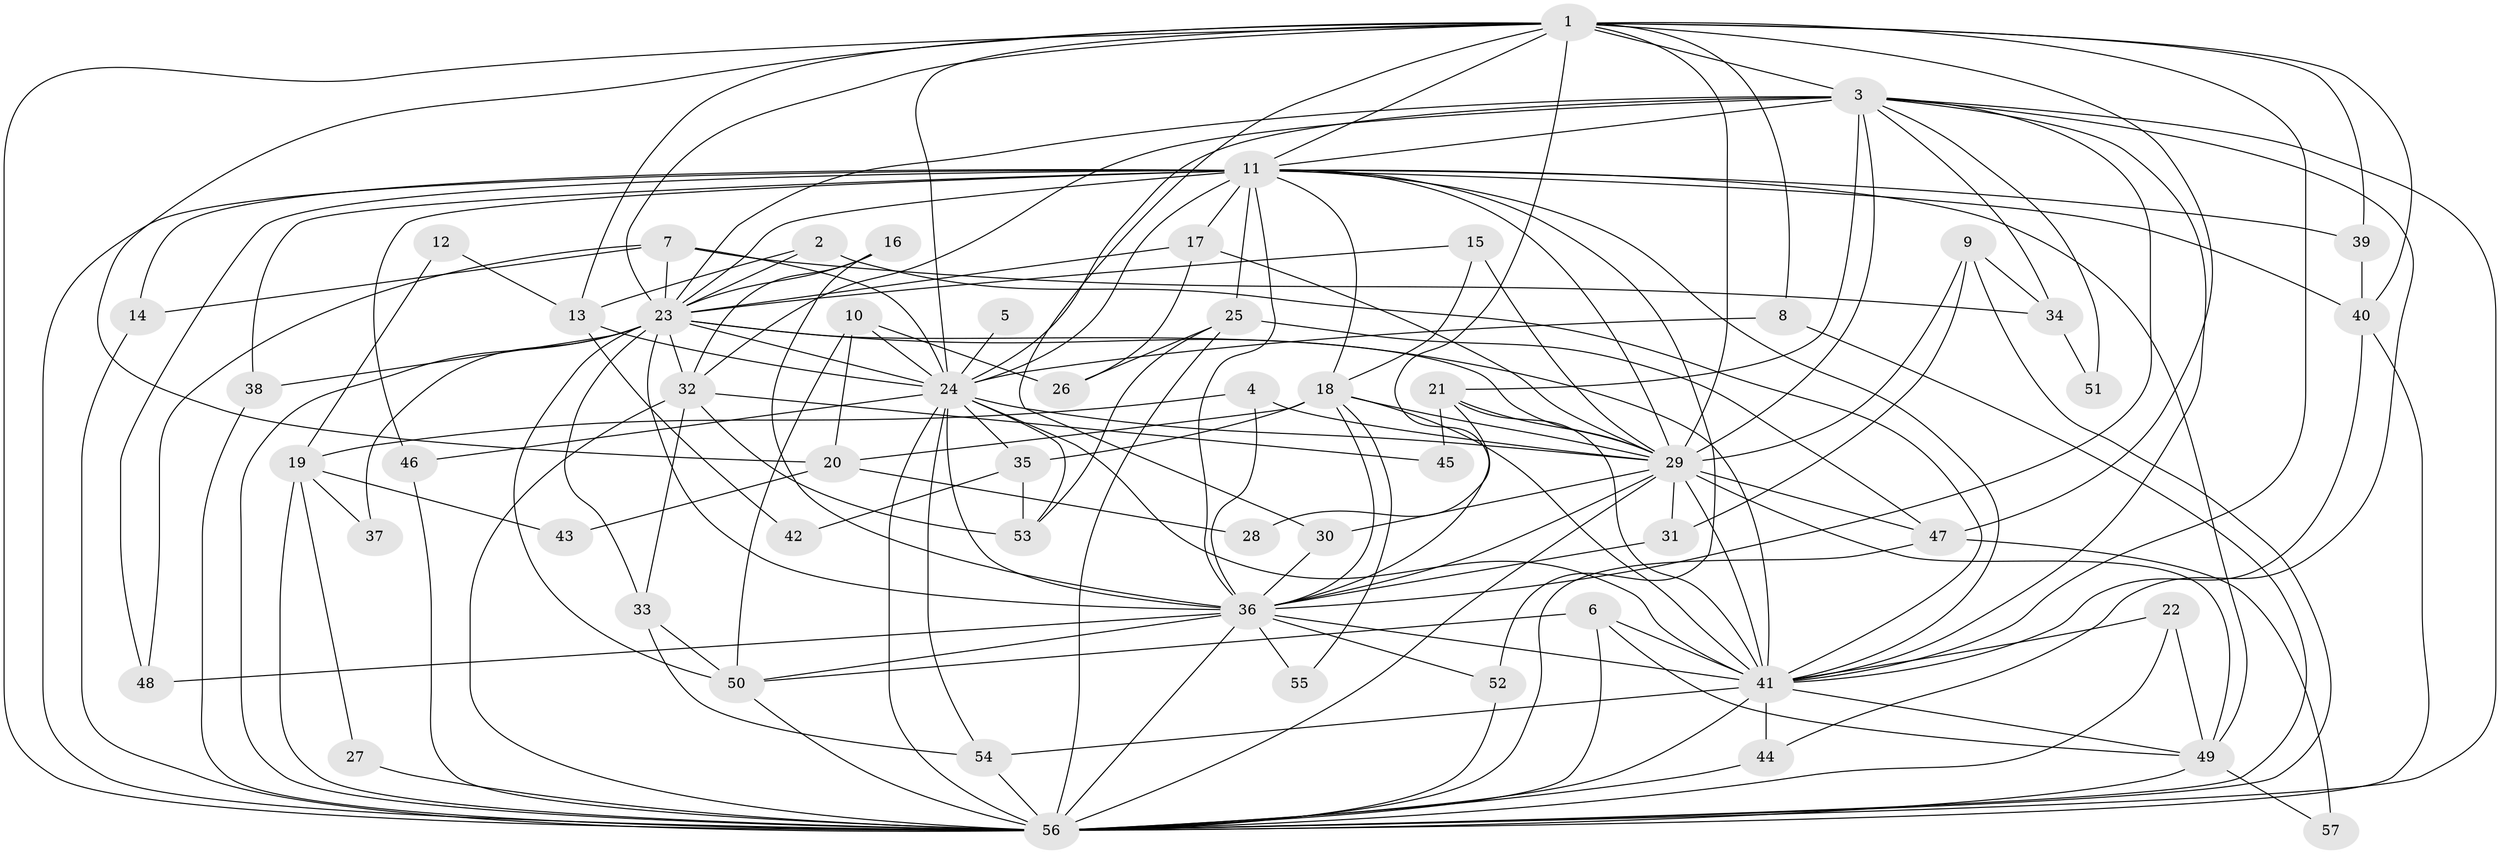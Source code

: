 // original degree distribution, {23: 0.008849557522123894, 26: 0.008849557522123894, 16: 0.017699115044247787, 17: 0.008849557522123894, 21: 0.008849557522123894, 36: 0.008849557522123894, 20: 0.017699115044247787, 18: 0.008849557522123894, 8: 0.008849557522123894, 5: 0.07079646017699115, 2: 0.5486725663716814, 3: 0.168141592920354, 4: 0.08849557522123894, 7: 0.017699115044247787, 6: 0.008849557522123894}
// Generated by graph-tools (version 1.1) at 2025/01/03/09/25 03:01:12]
// undirected, 57 vertices, 167 edges
graph export_dot {
graph [start="1"]
  node [color=gray90,style=filled];
  1;
  2;
  3;
  4;
  5;
  6;
  7;
  8;
  9;
  10;
  11;
  12;
  13;
  14;
  15;
  16;
  17;
  18;
  19;
  20;
  21;
  22;
  23;
  24;
  25;
  26;
  27;
  28;
  29;
  30;
  31;
  32;
  33;
  34;
  35;
  36;
  37;
  38;
  39;
  40;
  41;
  42;
  43;
  44;
  45;
  46;
  47;
  48;
  49;
  50;
  51;
  52;
  53;
  54;
  55;
  56;
  57;
  1 -- 3 [weight=1.0];
  1 -- 8 [weight=1.0];
  1 -- 11 [weight=1.0];
  1 -- 13 [weight=1.0];
  1 -- 20 [weight=1.0];
  1 -- 23 [weight=2.0];
  1 -- 24 [weight=1.0];
  1 -- 29 [weight=1.0];
  1 -- 30 [weight=1.0];
  1 -- 36 [weight=1.0];
  1 -- 39 [weight=1.0];
  1 -- 40 [weight=1.0];
  1 -- 41 [weight=1.0];
  1 -- 47 [weight=1.0];
  1 -- 56 [weight=1.0];
  2 -- 13 [weight=1.0];
  2 -- 23 [weight=1.0];
  2 -- 41 [weight=1.0];
  3 -- 11 [weight=2.0];
  3 -- 21 [weight=1.0];
  3 -- 23 [weight=2.0];
  3 -- 24 [weight=1.0];
  3 -- 29 [weight=1.0];
  3 -- 32 [weight=1.0];
  3 -- 34 [weight=1.0];
  3 -- 36 [weight=2.0];
  3 -- 41 [weight=1.0];
  3 -- 44 [weight=1.0];
  3 -- 51 [weight=1.0];
  3 -- 56 [weight=1.0];
  4 -- 19 [weight=1.0];
  4 -- 29 [weight=1.0];
  4 -- 36 [weight=1.0];
  5 -- 24 [weight=1.0];
  6 -- 41 [weight=1.0];
  6 -- 49 [weight=1.0];
  6 -- 50 [weight=1.0];
  6 -- 56 [weight=1.0];
  7 -- 14 [weight=1.0];
  7 -- 23 [weight=1.0];
  7 -- 24 [weight=1.0];
  7 -- 34 [weight=1.0];
  7 -- 48 [weight=1.0];
  8 -- 24 [weight=1.0];
  8 -- 56 [weight=1.0];
  9 -- 29 [weight=1.0];
  9 -- 31 [weight=1.0];
  9 -- 34 [weight=1.0];
  9 -- 56 [weight=1.0];
  10 -- 20 [weight=1.0];
  10 -- 24 [weight=1.0];
  10 -- 26 [weight=1.0];
  10 -- 50 [weight=1.0];
  11 -- 14 [weight=1.0];
  11 -- 17 [weight=1.0];
  11 -- 18 [weight=1.0];
  11 -- 23 [weight=3.0];
  11 -- 24 [weight=1.0];
  11 -- 25 [weight=1.0];
  11 -- 29 [weight=1.0];
  11 -- 36 [weight=1.0];
  11 -- 38 [weight=1.0];
  11 -- 39 [weight=1.0];
  11 -- 40 [weight=1.0];
  11 -- 41 [weight=1.0];
  11 -- 46 [weight=1.0];
  11 -- 48 [weight=1.0];
  11 -- 49 [weight=1.0];
  11 -- 52 [weight=1.0];
  11 -- 56 [weight=2.0];
  12 -- 13 [weight=1.0];
  12 -- 19 [weight=1.0];
  13 -- 24 [weight=1.0];
  13 -- 42 [weight=1.0];
  14 -- 56 [weight=1.0];
  15 -- 18 [weight=1.0];
  15 -- 23 [weight=1.0];
  15 -- 29 [weight=1.0];
  16 -- 23 [weight=2.0];
  16 -- 32 [weight=1.0];
  16 -- 36 [weight=1.0];
  17 -- 23 [weight=1.0];
  17 -- 26 [weight=1.0];
  17 -- 29 [weight=1.0];
  18 -- 20 [weight=1.0];
  18 -- 29 [weight=1.0];
  18 -- 35 [weight=1.0];
  18 -- 36 [weight=1.0];
  18 -- 41 [weight=1.0];
  18 -- 55 [weight=1.0];
  19 -- 27 [weight=1.0];
  19 -- 37 [weight=1.0];
  19 -- 43 [weight=1.0];
  19 -- 56 [weight=2.0];
  20 -- 28 [weight=1.0];
  20 -- 43 [weight=1.0];
  21 -- 28 [weight=1.0];
  21 -- 29 [weight=1.0];
  21 -- 41 [weight=1.0];
  21 -- 45 [weight=1.0];
  22 -- 41 [weight=1.0];
  22 -- 49 [weight=1.0];
  22 -- 56 [weight=1.0];
  23 -- 24 [weight=2.0];
  23 -- 29 [weight=2.0];
  23 -- 32 [weight=1.0];
  23 -- 33 [weight=1.0];
  23 -- 36 [weight=3.0];
  23 -- 37 [weight=1.0];
  23 -- 38 [weight=1.0];
  23 -- 41 [weight=2.0];
  23 -- 50 [weight=1.0];
  23 -- 56 [weight=4.0];
  24 -- 29 [weight=1.0];
  24 -- 35 [weight=1.0];
  24 -- 36 [weight=2.0];
  24 -- 41 [weight=1.0];
  24 -- 46 [weight=1.0];
  24 -- 53 [weight=1.0];
  24 -- 54 [weight=1.0];
  24 -- 56 [weight=1.0];
  25 -- 26 [weight=1.0];
  25 -- 47 [weight=1.0];
  25 -- 53 [weight=1.0];
  25 -- 56 [weight=1.0];
  27 -- 56 [weight=1.0];
  29 -- 30 [weight=1.0];
  29 -- 31 [weight=1.0];
  29 -- 36 [weight=2.0];
  29 -- 41 [weight=1.0];
  29 -- 47 [weight=1.0];
  29 -- 49 [weight=1.0];
  29 -- 56 [weight=3.0];
  30 -- 36 [weight=1.0];
  31 -- 36 [weight=1.0];
  32 -- 33 [weight=1.0];
  32 -- 45 [weight=1.0];
  32 -- 53 [weight=1.0];
  32 -- 56 [weight=2.0];
  33 -- 50 [weight=1.0];
  33 -- 54 [weight=1.0];
  34 -- 51 [weight=1.0];
  35 -- 42 [weight=1.0];
  35 -- 53 [weight=1.0];
  36 -- 41 [weight=3.0];
  36 -- 48 [weight=1.0];
  36 -- 50 [weight=1.0];
  36 -- 52 [weight=1.0];
  36 -- 55 [weight=1.0];
  36 -- 56 [weight=3.0];
  38 -- 56 [weight=1.0];
  39 -- 40 [weight=1.0];
  40 -- 41 [weight=1.0];
  40 -- 56 [weight=1.0];
  41 -- 44 [weight=1.0];
  41 -- 49 [weight=1.0];
  41 -- 54 [weight=1.0];
  41 -- 56 [weight=1.0];
  44 -- 56 [weight=1.0];
  46 -- 56 [weight=1.0];
  47 -- 56 [weight=1.0];
  47 -- 57 [weight=1.0];
  49 -- 56 [weight=1.0];
  49 -- 57 [weight=1.0];
  50 -- 56 [weight=1.0];
  52 -- 56 [weight=1.0];
  54 -- 56 [weight=1.0];
}
